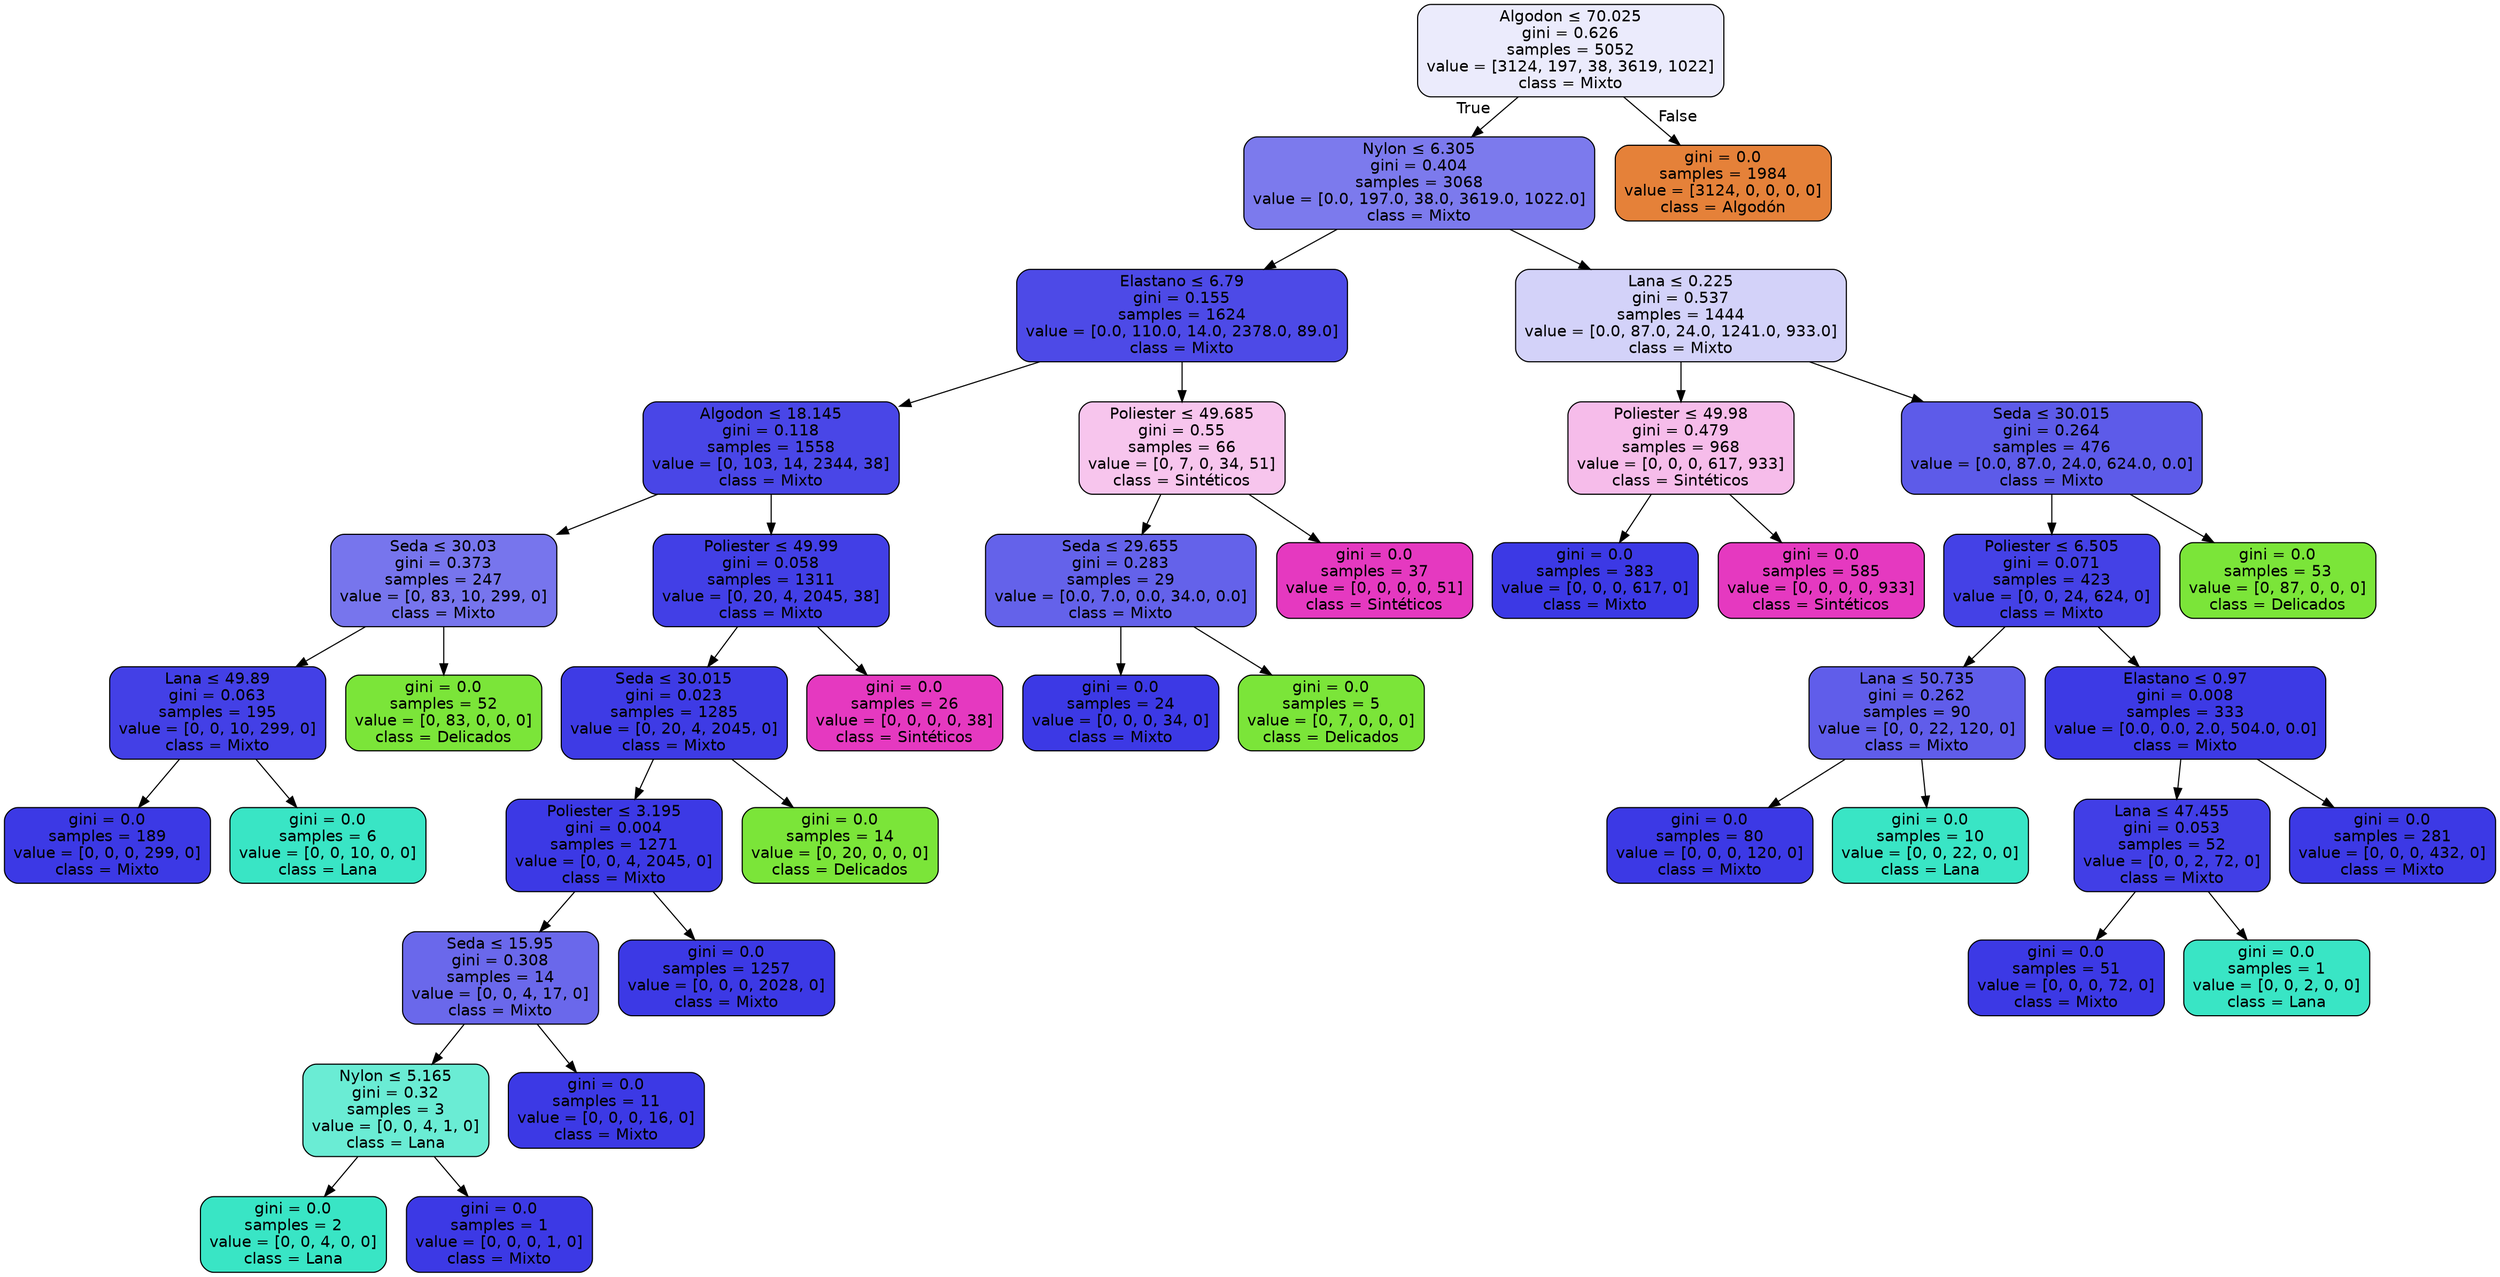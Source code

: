 digraph Tree {
node [shape=box, style="filled, rounded", color="black", fontname="helvetica"] ;
edge [fontname="helvetica"] ;
0 [label=<Algodon &le; 70.025<br/>gini = 0.626<br/>samples = 5052<br/>value = [3124, 197, 38, 3619, 1022]<br/>class = Mixto>, fillcolor="#ebebfc"] ;
1 [label=<Nylon &le; 6.305<br/>gini = 0.404<br/>samples = 3068<br/>value = [0.0, 197.0, 38.0, 3619.0, 1022.0]<br/>class = Mixto>, fillcolor="#7c7aed"] ;
0 -> 1 [labeldistance=2.5, labelangle=45, headlabel="True"] ;
2 [label=<Elastano &le; 6.79<br/>gini = 0.155<br/>samples = 1624<br/>value = [0.0, 110.0, 14.0, 2378.0, 89.0]<br/>class = Mixto>, fillcolor="#4d4ae7"] ;
1 -> 2 ;
3 [label=<Algodon &le; 18.145<br/>gini = 0.118<br/>samples = 1558<br/>value = [0, 103, 14, 2344, 38]<br/>class = Mixto>, fillcolor="#4946e7"] ;
2 -> 3 ;
4 [label=<Seda &le; 30.03<br/>gini = 0.373<br/>samples = 247<br/>value = [0, 83, 10, 299, 0]<br/>class = Mixto>, fillcolor="#7775ed"] ;
3 -> 4 ;
5 [label=<Lana &le; 49.89<br/>gini = 0.063<br/>samples = 195<br/>value = [0, 0, 10, 299, 0]<br/>class = Mixto>, fillcolor="#4340e6"] ;
4 -> 5 ;
6 [label=<gini = 0.0<br/>samples = 189<br/>value = [0, 0, 0, 299, 0]<br/>class = Mixto>, fillcolor="#3c39e5"] ;
5 -> 6 ;
7 [label=<gini = 0.0<br/>samples = 6<br/>value = [0, 0, 10, 0, 0]<br/>class = Lana>, fillcolor="#39e5c5"] ;
5 -> 7 ;
8 [label=<gini = 0.0<br/>samples = 52<br/>value = [0, 83, 0, 0, 0]<br/>class = Delicados>, fillcolor="#7be539"] ;
4 -> 8 ;
9 [label=<Poliester &le; 49.99<br/>gini = 0.058<br/>samples = 1311<br/>value = [0, 20, 4, 2045, 38]<br/>class = Mixto>, fillcolor="#423fe6"] ;
3 -> 9 ;
10 [label=<Seda &le; 30.015<br/>gini = 0.023<br/>samples = 1285<br/>value = [0, 20, 4, 2045, 0]<br/>class = Mixto>, fillcolor="#3e3be5"] ;
9 -> 10 ;
11 [label=<Poliester &le; 3.195<br/>gini = 0.004<br/>samples = 1271<br/>value = [0, 0, 4, 2045, 0]<br/>class = Mixto>, fillcolor="#3c39e5"] ;
10 -> 11 ;
12 [label=<Seda &le; 15.95<br/>gini = 0.308<br/>samples = 14<br/>value = [0, 0, 4, 17, 0]<br/>class = Mixto>, fillcolor="#6a68eb"] ;
11 -> 12 ;
13 [label=<Nylon &le; 5.165<br/>gini = 0.32<br/>samples = 3<br/>value = [0, 0, 4, 1, 0]<br/>class = Lana>, fillcolor="#6aecd4"] ;
12 -> 13 ;
14 [label=<gini = 0.0<br/>samples = 2<br/>value = [0, 0, 4, 0, 0]<br/>class = Lana>, fillcolor="#39e5c5"] ;
13 -> 14 ;
15 [label=<gini = 0.0<br/>samples = 1<br/>value = [0, 0, 0, 1, 0]<br/>class = Mixto>, fillcolor="#3c39e5"] ;
13 -> 15 ;
16 [label=<gini = 0.0<br/>samples = 11<br/>value = [0, 0, 0, 16, 0]<br/>class = Mixto>, fillcolor="#3c39e5"] ;
12 -> 16 ;
17 [label=<gini = 0.0<br/>samples = 1257<br/>value = [0, 0, 0, 2028, 0]<br/>class = Mixto>, fillcolor="#3c39e5"] ;
11 -> 17 ;
18 [label=<gini = 0.0<br/>samples = 14<br/>value = [0, 20, 0, 0, 0]<br/>class = Delicados>, fillcolor="#7be539"] ;
10 -> 18 ;
19 [label=<gini = 0.0<br/>samples = 26<br/>value = [0, 0, 0, 0, 38]<br/>class = Sintéticos>, fillcolor="#e539c0"] ;
9 -> 19 ;
20 [label=<Poliester &le; 49.685<br/>gini = 0.55<br/>samples = 66<br/>value = [0, 7, 0, 34, 51]<br/>class = Sintéticos>, fillcolor="#f7c5ed"] ;
2 -> 20 ;
21 [label=<Seda &le; 29.655<br/>gini = 0.283<br/>samples = 29<br/>value = [0.0, 7.0, 0.0, 34.0, 0.0]<br/>class = Mixto>, fillcolor="#6462ea"] ;
20 -> 21 ;
22 [label=<gini = 0.0<br/>samples = 24<br/>value = [0, 0, 0, 34, 0]<br/>class = Mixto>, fillcolor="#3c39e5"] ;
21 -> 22 ;
23 [label=<gini = 0.0<br/>samples = 5<br/>value = [0, 7, 0, 0, 0]<br/>class = Delicados>, fillcolor="#7be539"] ;
21 -> 23 ;
24 [label=<gini = 0.0<br/>samples = 37<br/>value = [0, 0, 0, 0, 51]<br/>class = Sintéticos>, fillcolor="#e539c0"] ;
20 -> 24 ;
25 [label=<Lana &le; 0.225<br/>gini = 0.537<br/>samples = 1444<br/>value = [0.0, 87.0, 24.0, 1241.0, 933.0]<br/>class = Mixto>, fillcolor="#d3d2f9"] ;
1 -> 25 ;
26 [label=<Poliester &le; 49.98<br/>gini = 0.479<br/>samples = 968<br/>value = [0, 0, 0, 617, 933]<br/>class = Sintéticos>, fillcolor="#f6bcea"] ;
25 -> 26 ;
27 [label=<gini = 0.0<br/>samples = 383<br/>value = [0, 0, 0, 617, 0]<br/>class = Mixto>, fillcolor="#3c39e5"] ;
26 -> 27 ;
28 [label=<gini = 0.0<br/>samples = 585<br/>value = [0, 0, 0, 0, 933]<br/>class = Sintéticos>, fillcolor="#e539c0"] ;
26 -> 28 ;
29 [label=<Seda &le; 30.015<br/>gini = 0.264<br/>samples = 476<br/>value = [0.0, 87.0, 24.0, 624.0, 0.0]<br/>class = Mixto>, fillcolor="#5d5be9"] ;
25 -> 29 ;
30 [label=<Poliester &le; 6.505<br/>gini = 0.071<br/>samples = 423<br/>value = [0, 0, 24, 624, 0]<br/>class = Mixto>, fillcolor="#4441e6"] ;
29 -> 30 ;
31 [label=<Lana &le; 50.735<br/>gini = 0.262<br/>samples = 90<br/>value = [0, 0, 22, 120, 0]<br/>class = Mixto>, fillcolor="#605dea"] ;
30 -> 31 ;
32 [label=<gini = 0.0<br/>samples = 80<br/>value = [0, 0, 0, 120, 0]<br/>class = Mixto>, fillcolor="#3c39e5"] ;
31 -> 32 ;
33 [label=<gini = 0.0<br/>samples = 10<br/>value = [0, 0, 22, 0, 0]<br/>class = Lana>, fillcolor="#39e5c5"] ;
31 -> 33 ;
34 [label=<Elastano &le; 0.97<br/>gini = 0.008<br/>samples = 333<br/>value = [0.0, 0.0, 2.0, 504.0, 0.0]<br/>class = Mixto>, fillcolor="#3d3ae5"] ;
30 -> 34 ;
35 [label=<Lana &le; 47.455<br/>gini = 0.053<br/>samples = 52<br/>value = [0, 0, 2, 72, 0]<br/>class = Mixto>, fillcolor="#413ee6"] ;
34 -> 35 ;
36 [label=<gini = 0.0<br/>samples = 51<br/>value = [0, 0, 0, 72, 0]<br/>class = Mixto>, fillcolor="#3c39e5"] ;
35 -> 36 ;
37 [label=<gini = 0.0<br/>samples = 1<br/>value = [0, 0, 2, 0, 0]<br/>class = Lana>, fillcolor="#39e5c5"] ;
35 -> 37 ;
38 [label=<gini = 0.0<br/>samples = 281<br/>value = [0, 0, 0, 432, 0]<br/>class = Mixto>, fillcolor="#3c39e5"] ;
34 -> 38 ;
39 [label=<gini = 0.0<br/>samples = 53<br/>value = [0, 87, 0, 0, 0]<br/>class = Delicados>, fillcolor="#7be539"] ;
29 -> 39 ;
40 [label=<gini = 0.0<br/>samples = 1984<br/>value = [3124, 0, 0, 0, 0]<br/>class = Algodón>, fillcolor="#e58139"] ;
0 -> 40 [labeldistance=2.5, labelangle=-45, headlabel="False"] ;
}
